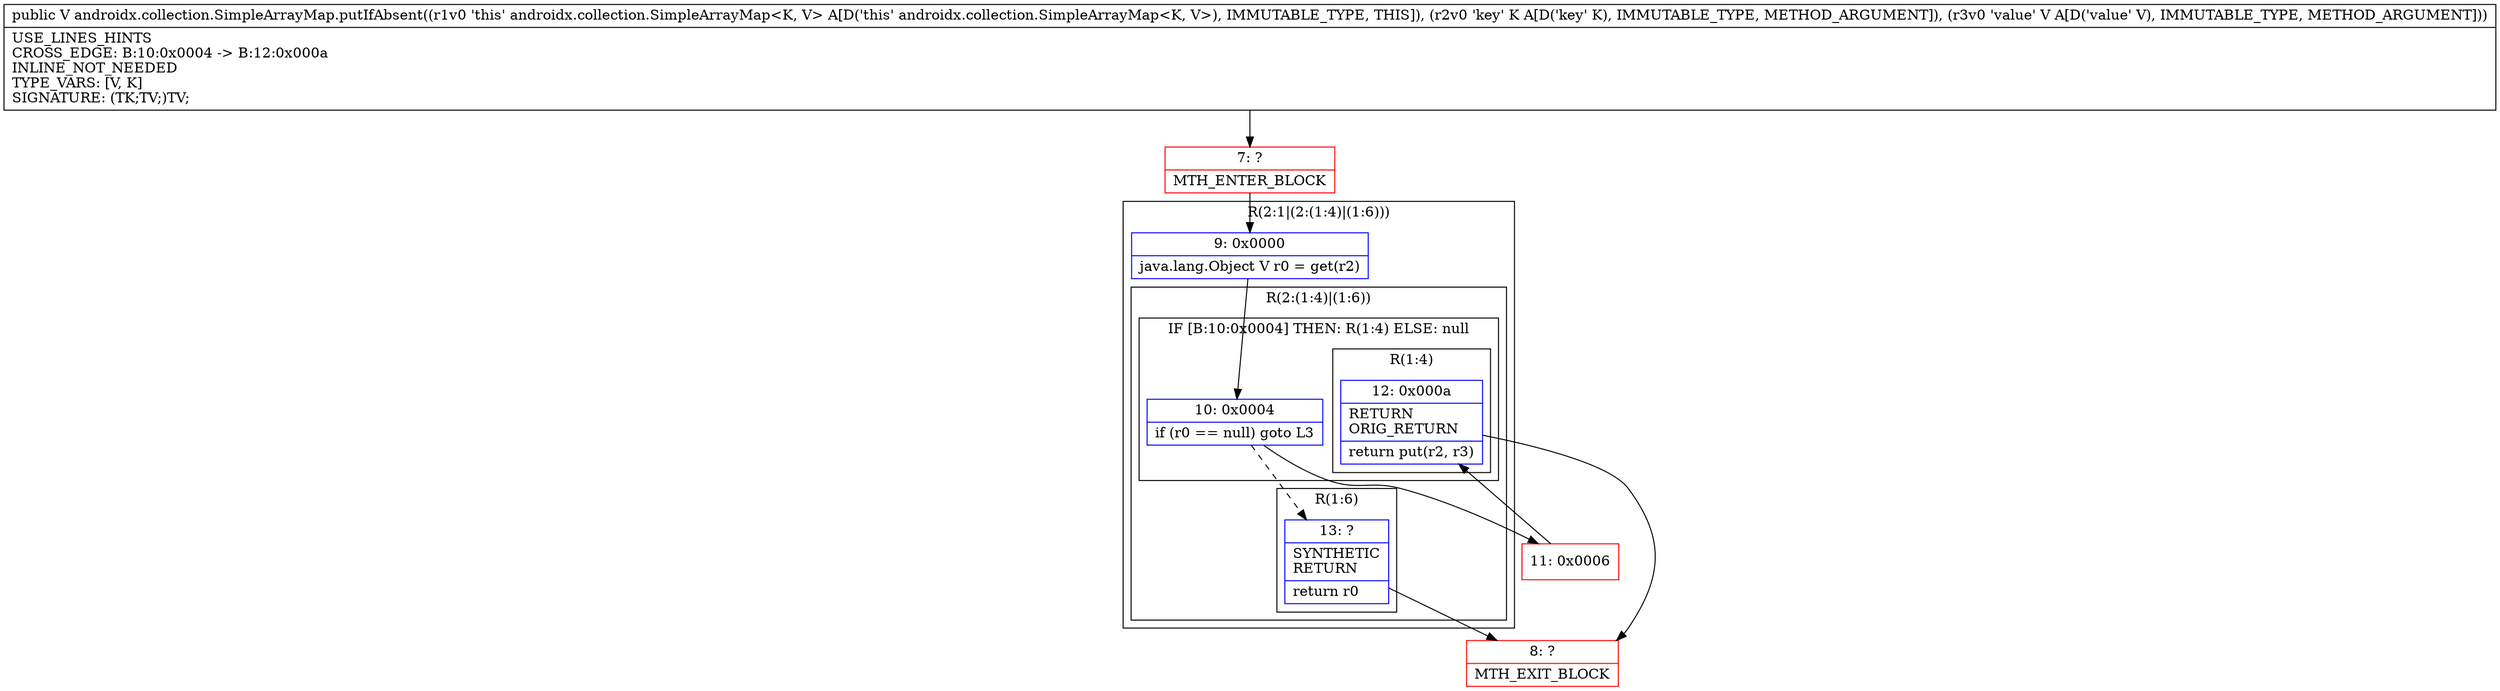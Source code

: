 digraph "CFG forandroidx.collection.SimpleArrayMap.putIfAbsent(Ljava\/lang\/Object;Ljava\/lang\/Object;)Ljava\/lang\/Object;" {
subgraph cluster_Region_791244262 {
label = "R(2:1|(2:(1:4)|(1:6)))";
node [shape=record,color=blue];
Node_9 [shape=record,label="{9\:\ 0x0000|java.lang.Object V r0 = get(r2)\l}"];
subgraph cluster_Region_2113299668 {
label = "R(2:(1:4)|(1:6))";
node [shape=record,color=blue];
subgraph cluster_IfRegion_343472227 {
label = "IF [B:10:0x0004] THEN: R(1:4) ELSE: null";
node [shape=record,color=blue];
Node_10 [shape=record,label="{10\:\ 0x0004|if (r0 == null) goto L3\l}"];
subgraph cluster_Region_1053629074 {
label = "R(1:4)";
node [shape=record,color=blue];
Node_12 [shape=record,label="{12\:\ 0x000a|RETURN\lORIG_RETURN\l|return put(r2, r3)\l}"];
}
}
subgraph cluster_Region_517907370 {
label = "R(1:6)";
node [shape=record,color=blue];
Node_13 [shape=record,label="{13\:\ ?|SYNTHETIC\lRETURN\l|return r0\l}"];
}
}
}
Node_7 [shape=record,color=red,label="{7\:\ ?|MTH_ENTER_BLOCK\l}"];
Node_11 [shape=record,color=red,label="{11\:\ 0x0006}"];
Node_8 [shape=record,color=red,label="{8\:\ ?|MTH_EXIT_BLOCK\l}"];
MethodNode[shape=record,label="{public V androidx.collection.SimpleArrayMap.putIfAbsent((r1v0 'this' androidx.collection.SimpleArrayMap\<K, V\> A[D('this' androidx.collection.SimpleArrayMap\<K, V\>), IMMUTABLE_TYPE, THIS]), (r2v0 'key' K A[D('key' K), IMMUTABLE_TYPE, METHOD_ARGUMENT]), (r3v0 'value' V A[D('value' V), IMMUTABLE_TYPE, METHOD_ARGUMENT]))  | USE_LINES_HINTS\lCROSS_EDGE: B:10:0x0004 \-\> B:12:0x000a\lINLINE_NOT_NEEDED\lTYPE_VARS: [V, K]\lSIGNATURE: (TK;TV;)TV;\l}"];
MethodNode -> Node_7;Node_9 -> Node_10;
Node_10 -> Node_11;
Node_10 -> Node_13[style=dashed];
Node_12 -> Node_8;
Node_13 -> Node_8;
Node_7 -> Node_9;
Node_11 -> Node_12;
}

